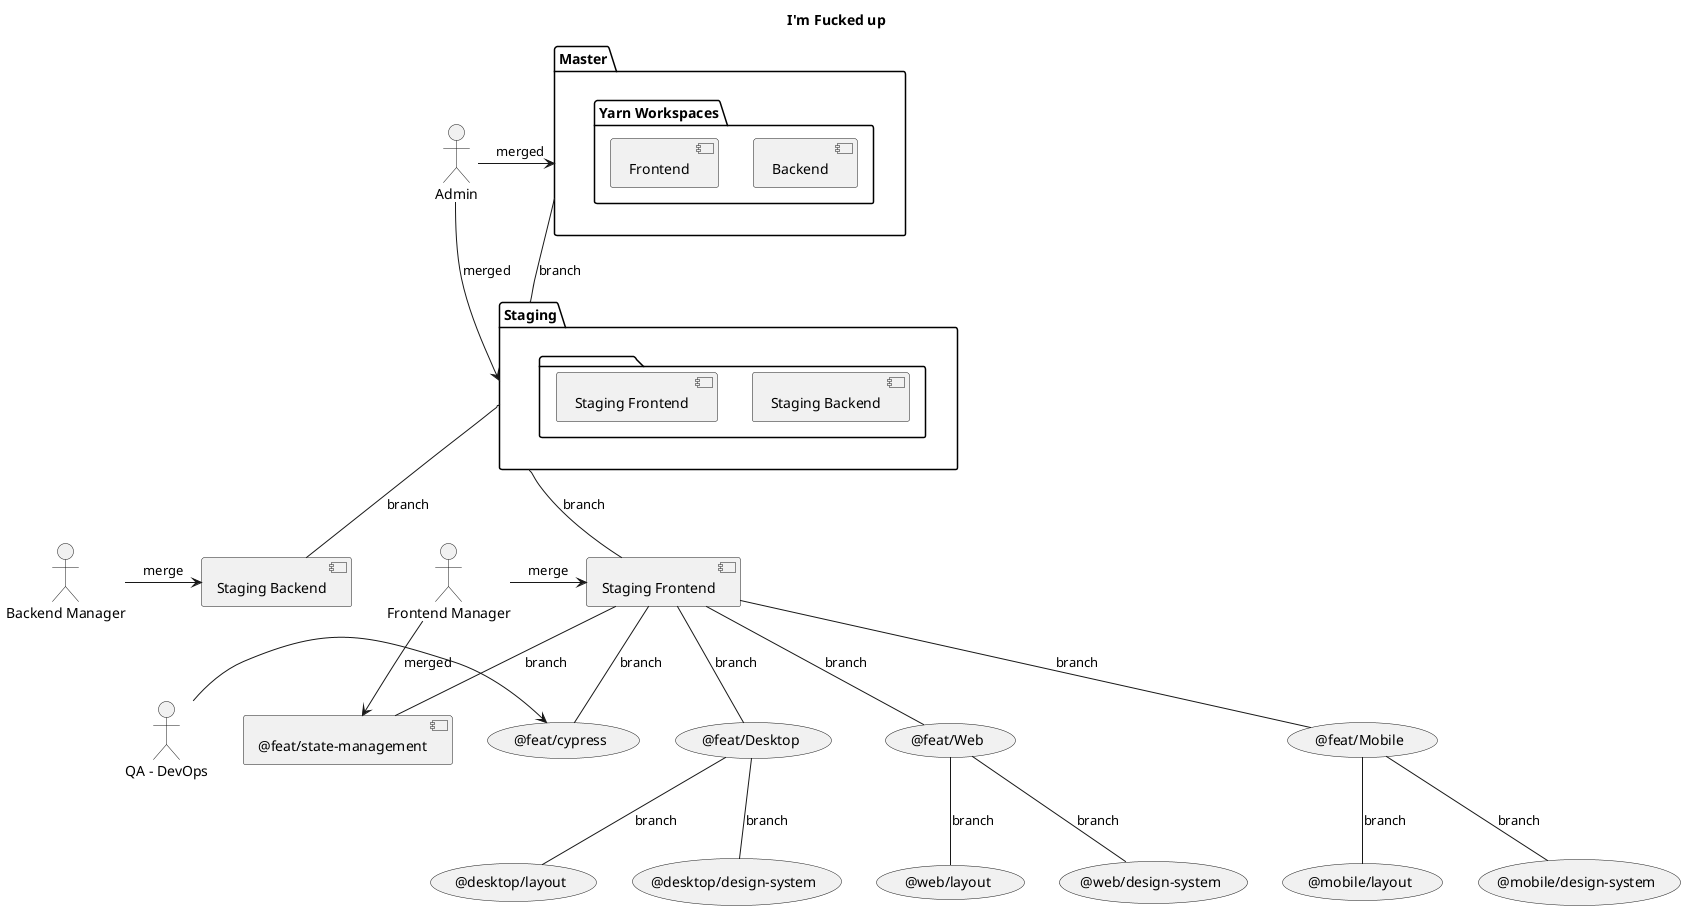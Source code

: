 @startuml
title I'm Fucked up
package "Master" {
  Folder "Yarn Workspaces" {
    [ Backend ]
    [ Frontend ]
  }
}
package "Staging" {
  Folder {
    [ Staging Backend ]
    [ Staging Frontend ]
  }
}
:Admin: -> Master : merged
:Admin: -> Staging : merged
Master -- Staging : branch
:Backend Manager: -> [Staging Backend] : merge
:Frontend Manager: -> [Staging Frontend] : merge
:Frontend Manager: -> [@feat/state-management] : merged
:QA - DevOps: -> (@feat/cypress)
Staging -- [Staging Frontend] : branch
Staging -- [Staging Backend] : branch
[Staging Frontend] -- (@feat/Desktop) : branch
[Staging Frontend] -- (@feat/Web) : branch
[Staging Frontend] -- (@feat/Mobile) : branch
[Staging Frontend] -- (@feat/cypress) : branch
[Staging Frontend] -- (@feat/state-management) : branch
(@feat/Desktop) -- (@desktop/layout) : branch
(@feat/Desktop) -- (@desktop/design-system) : branch
(@feat/Web) -- (@web/layout) : branch
(@feat/Web) -- (@web/design-system) : branch
(@feat/Mobile) -- (@mobile/layout) : branch
(@feat/Mobile) -- (@mobile/design-system) : branch
@enduml